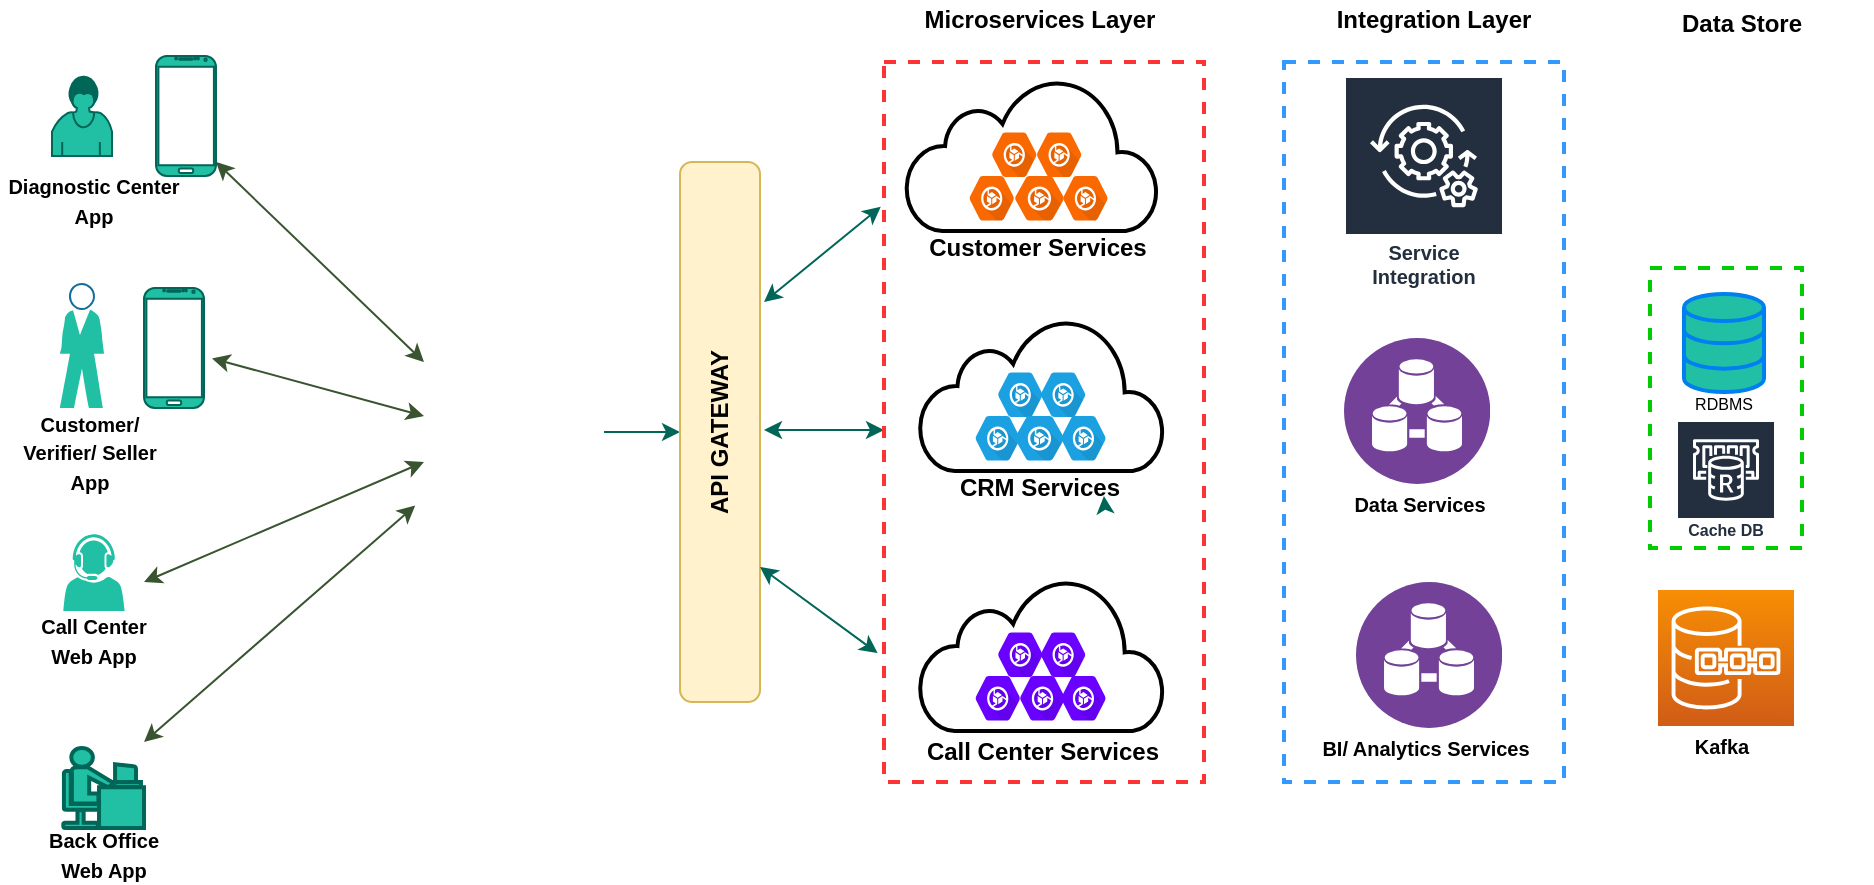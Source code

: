 <mxfile version="13.5.3" type="github">
  <diagram id="R_P41mEICFCsG3THIY6Q" name="Page-1">
    <mxGraphModel dx="994" dy="548" grid="1" gridSize="10" guides="1" tooltips="1" connect="1" arrows="1" fold="1" page="1" pageScale="1" pageWidth="850" pageHeight="1100" math="0" shadow="0">
      <root>
        <mxCell id="0" />
        <mxCell id="1" parent="0" />
        <mxCell id="RpMwm-W39NZdclkWYhaL-2" value="" style="verticalLabelPosition=bottom;verticalAlign=top;html=1;shadow=0;dashed=0;strokeWidth=1;shape=mxgraph.android.phone2;strokeColor=#006658;fillColor=#21C0A5;fontColor=#5C5C5C;" parent="1" vertex="1">
          <mxGeometry x="80" y="203" width="30" height="60" as="geometry" />
        </mxCell>
        <mxCell id="RpMwm-W39NZdclkWYhaL-4" value="" style="shape=mxgraph.bpmn.user_task;html=1;outlineConnect=0;fillColor=#21C0A5;strokeColor=#006658;fontColor=#5C5C5C;" parent="1" vertex="1">
          <mxGeometry x="34" y="97" width="30" height="40" as="geometry" />
        </mxCell>
        <mxCell id="RpMwm-W39NZdclkWYhaL-5" value="" style="shape=mxgraph.cisco.people.androgenous_person;html=1;dashed=0;fillColor=#21C0A5;strokeColor=#006658;strokeWidth=2;verticalLabelPosition=bottom;verticalAlign=top;fontColor=#5C5C5C;" parent="1" vertex="1">
          <mxGeometry x="39.66" y="433" width="40.34" height="40" as="geometry" />
        </mxCell>
        <mxCell id="RpMwm-W39NZdclkWYhaL-6" value="" style="shape=mxgraph.cisco.people.standing_man;html=1;dashed=0;fillColor=#21C0A5;strokeColor=#006658;strokeWidth=2;verticalLabelPosition=bottom;verticalAlign=top;fontColor=#5C5C5C;" parent="1" vertex="1">
          <mxGeometry x="38" y="201" width="22" height="62" as="geometry" />
        </mxCell>
        <mxCell id="RpMwm-W39NZdclkWYhaL-15" style="edgeStyle=orthogonalEdgeStyle;curved=0;rounded=0;sketch=0;orthogonalLoop=1;jettySize=auto;html=1;entryX=1;entryY=0.5;entryDx=0;entryDy=0;strokeColor=#006658;fillColor=#21C0A5;fontColor=#5C5C5C;" parent="1" target="RpMwm-W39NZdclkWYhaL-14" edge="1">
          <mxGeometry relative="1" as="geometry">
            <mxPoint x="310" y="275" as="sourcePoint" />
          </mxGeometry>
        </mxCell>
        <mxCell id="RpMwm-W39NZdclkWYhaL-12" value="" style="shape=image;html=1;verticalAlign=top;verticalLabelPosition=bottom;labelBackgroundColor=#ffffff;imageAspect=0;aspect=fixed;image=https://cdn2.iconfinder.com/data/icons/whcompare-isometric-web-hosting-servers/50/cloud-server-128.png;rounded=0;sketch=0;strokeColor=#0000FF;fillColor=#21C0A5;fontColor=#5C5C5C;" parent="1" vertex="1">
          <mxGeometry x="220" y="220" width="100" height="100" as="geometry" />
        </mxCell>
        <mxCell id="RpMwm-W39NZdclkWYhaL-14" value="&lt;b&gt;API GATEWAY&lt;/b&gt;" style="rounded=1;whiteSpace=wrap;html=1;sketch=0;strokeColor=#d6b656;fillColor=#fff2cc;direction=west;horizontal=0;" parent="1" vertex="1">
          <mxGeometry x="348" y="140" width="40" height="270" as="geometry" />
        </mxCell>
        <mxCell id="RpMwm-W39NZdclkWYhaL-28" value="" style="group" parent="1" vertex="1" connectable="0">
          <mxGeometry x="490" y="240" width="110" height="60" as="geometry" />
        </mxCell>
        <mxCell id="RpMwm-W39NZdclkWYhaL-30" value="" style="html=1;verticalLabelPosition=bottom;align=center;labelBackgroundColor=#ffffff;verticalAlign=top;strokeWidth=2;shadow=0;dashed=0;shape=mxgraph.ios7.icons.cloud;rounded=0;sketch=0;" parent="RpMwm-W39NZdclkWYhaL-28" vertex="1">
          <mxGeometry x="-22.224" y="-21.818" width="122.235" height="76.364" as="geometry" />
        </mxCell>
        <mxCell id="RpMwm-W39NZdclkWYhaL-22" value="" style="html=1;fillColor=#1ba1e2;strokeColor=#006EAF;verticalAlign=top;labelPosition=center;verticalLabelPosition=bottom;align=center;spacingTop=-6;fontSize=11;fontStyle=1;shape=mxgraph.gcp2.hexIcon;prIcon=container_optimized_os;rounded=0;sketch=0;fontColor=#ffffff;" parent="RpMwm-W39NZdclkWYhaL-28" vertex="1">
          <mxGeometry x="11.276" width="33.827" height="32.727" as="geometry" />
        </mxCell>
        <mxCell id="RpMwm-W39NZdclkWYhaL-23" value="" style="html=1;fillColor=#1ba1e2;strokeColor=#006EAF;verticalAlign=top;labelPosition=center;verticalLabelPosition=bottom;align=center;spacingTop=-6;fontSize=11;fontStyle=1;shape=mxgraph.gcp2.hexIcon;prIcon=container_optimized_os;rounded=0;sketch=0;fontColor=#ffffff;" parent="RpMwm-W39NZdclkWYhaL-28" vertex="1">
          <mxGeometry y="21.818" width="33.827" height="32.727" as="geometry" />
        </mxCell>
        <mxCell id="RpMwm-W39NZdclkWYhaL-24" value="" style="html=1;fillColor=#1ba1e2;strokeColor=#006EAF;verticalAlign=top;labelPosition=center;verticalLabelPosition=bottom;align=center;spacingTop=-6;fontSize=11;fontStyle=1;shape=mxgraph.gcp2.hexIcon;prIcon=container_optimized_os;rounded=0;sketch=0;fontColor=#ffffff;" parent="RpMwm-W39NZdclkWYhaL-28" vertex="1">
          <mxGeometry x="19.169" y="21.818" width="37.21" height="32.727" as="geometry" />
        </mxCell>
        <mxCell id="RpMwm-W39NZdclkWYhaL-25" value="" style="html=1;fillColor=#1ba1e2;strokeColor=#006EAF;verticalAlign=top;labelPosition=center;verticalLabelPosition=bottom;align=center;spacingTop=-6;fontSize=11;fontStyle=1;shape=mxgraph.gcp2.hexIcon;prIcon=container_optimized_os;rounded=0;sketch=0;fontColor=#ffffff;" parent="RpMwm-W39NZdclkWYhaL-28" vertex="1">
          <mxGeometry x="42.847" y="21.818" width="33.827" height="32.727" as="geometry" />
        </mxCell>
        <mxCell id="RpMwm-W39NZdclkWYhaL-26" value="" style="html=1;fillColor=#1ba1e2;strokeColor=#006EAF;verticalAlign=top;labelPosition=center;verticalLabelPosition=bottom;align=center;spacingTop=-6;fontSize=11;fontStyle=1;shape=mxgraph.gcp2.hexIcon;prIcon=container_optimized_os;rounded=0;sketch=0;fontColor=#ffffff;" parent="RpMwm-W39NZdclkWYhaL-28" vertex="1">
          <mxGeometry x="32.699" width="33.827" height="32.727" as="geometry" />
        </mxCell>
        <mxCell id="RpMwm-W39NZdclkWYhaL-46" value="" style="group" parent="1" vertex="1" connectable="0">
          <mxGeometry x="490" y="370" width="127.8" height="74.55" as="geometry" />
        </mxCell>
        <mxCell id="RpMwm-W39NZdclkWYhaL-47" value="" style="html=1;verticalLabelPosition=bottom;align=center;labelBackgroundColor=#ffffff;verticalAlign=top;strokeWidth=2;shadow=0;dashed=0;shape=mxgraph.ios7.icons.cloud;rounded=0;sketch=0;" parent="RpMwm-W39NZdclkWYhaL-46" vertex="1">
          <mxGeometry x="-22.224" y="-21.818" width="122.235" height="76.364" as="geometry" />
        </mxCell>
        <mxCell id="RpMwm-W39NZdclkWYhaL-48" value="" style="html=1;fillColor=#6a00ff;strokeColor=#3700CC;verticalAlign=top;labelPosition=center;verticalLabelPosition=bottom;align=center;spacingTop=-6;fontSize=11;fontStyle=1;shape=mxgraph.gcp2.hexIcon;prIcon=container_optimized_os;rounded=0;sketch=0;fontColor=#ffffff;" parent="RpMwm-W39NZdclkWYhaL-46" vertex="1">
          <mxGeometry x="11.276" width="33.827" height="32.727" as="geometry" />
        </mxCell>
        <mxCell id="RpMwm-W39NZdclkWYhaL-49" value="" style="html=1;fillColor=#6a00ff;strokeColor=#3700CC;verticalAlign=top;labelPosition=center;verticalLabelPosition=bottom;align=center;spacingTop=-6;fontSize=11;fontStyle=1;shape=mxgraph.gcp2.hexIcon;prIcon=container_optimized_os;rounded=0;sketch=0;fontColor=#ffffff;" parent="RpMwm-W39NZdclkWYhaL-46" vertex="1">
          <mxGeometry y="21.818" width="33.827" height="32.727" as="geometry" />
        </mxCell>
        <mxCell id="RpMwm-W39NZdclkWYhaL-50" value="" style="html=1;fillColor=#6a00ff;strokeColor=#3700CC;verticalAlign=top;labelPosition=center;verticalLabelPosition=bottom;align=center;spacingTop=-6;fontSize=11;fontStyle=1;shape=mxgraph.gcp2.hexIcon;prIcon=container_optimized_os;rounded=0;sketch=0;fontColor=#ffffff;" parent="RpMwm-W39NZdclkWYhaL-46" vertex="1">
          <mxGeometry x="22.224" y="21.818" width="34.159" height="32.727" as="geometry" />
        </mxCell>
        <mxCell id="RpMwm-W39NZdclkWYhaL-51" value="" style="html=1;fillColor=#6a00ff;strokeColor=#3700CC;verticalAlign=top;labelPosition=center;verticalLabelPosition=bottom;align=center;spacingTop=-6;fontSize=11;fontStyle=1;shape=mxgraph.gcp2.hexIcon;prIcon=container_optimized_os;rounded=0;sketch=0;fontColor=#ffffff;" parent="RpMwm-W39NZdclkWYhaL-46" vertex="1">
          <mxGeometry x="42.847" y="21.818" width="33.827" height="32.727" as="geometry" />
        </mxCell>
        <mxCell id="RpMwm-W39NZdclkWYhaL-52" value="" style="html=1;fillColor=#6a00ff;strokeColor=#3700CC;verticalAlign=top;labelPosition=center;verticalLabelPosition=bottom;align=center;spacingTop=-6;fontSize=11;fontStyle=1;shape=mxgraph.gcp2.hexIcon;prIcon=container_optimized_os;rounded=0;sketch=0;fontColor=#ffffff;" parent="RpMwm-W39NZdclkWYhaL-46" vertex="1">
          <mxGeometry x="32.699" width="33.827" height="32.727" as="geometry" />
        </mxCell>
        <mxCell id="RpMwm-W39NZdclkWYhaL-68" value="&lt;b&gt;Call Center Services&lt;/b&gt;" style="text;html=1;align=center;verticalAlign=middle;whiteSpace=wrap;rounded=0;sketch=0;" parent="RpMwm-W39NZdclkWYhaL-46" vertex="1">
          <mxGeometry x="-49.2" y="54.55" width="177" height="20" as="geometry" />
        </mxCell>
        <mxCell id="RpMwm-W39NZdclkWYhaL-53" value="" style="group" parent="1" vertex="1" connectable="0">
          <mxGeometry x="500" y="120" width="110" height="80" as="geometry" />
        </mxCell>
        <mxCell id="RpMwm-W39NZdclkWYhaL-54" value="" style="html=1;verticalLabelPosition=bottom;align=center;labelBackgroundColor=#ffffff;verticalAlign=top;strokeWidth=2;shadow=0;dashed=0;shape=mxgraph.ios7.icons.cloud;rounded=0;sketch=0;" parent="RpMwm-W39NZdclkWYhaL-53" vertex="1">
          <mxGeometry x="-39" y="-21.82" width="126.01" height="76.36" as="geometry" />
        </mxCell>
        <mxCell id="RpMwm-W39NZdclkWYhaL-55" value="" style="html=1;fillColor=#fa6800;strokeColor=#C73500;verticalAlign=top;labelPosition=center;verticalLabelPosition=bottom;align=center;spacingTop=-6;fontSize=11;fontStyle=1;shape=mxgraph.gcp2.hexIcon;prIcon=container_optimized_os;rounded=0;sketch=0;fontColor=#ffffff;" parent="RpMwm-W39NZdclkWYhaL-53" vertex="1">
          <mxGeometry x="-1.724" width="33.827" height="32.727" as="geometry" />
        </mxCell>
        <mxCell id="RpMwm-W39NZdclkWYhaL-56" value="" style="html=1;fillColor=#fa6800;strokeColor=#C73500;verticalAlign=top;labelPosition=center;verticalLabelPosition=bottom;align=center;spacingTop=-6;fontSize=11;fontStyle=1;shape=mxgraph.gcp2.hexIcon;prIcon=container_optimized_os;rounded=0;sketch=0;fontColor=#ffffff;" parent="RpMwm-W39NZdclkWYhaL-53" vertex="1">
          <mxGeometry x="-13" y="21.818" width="33.827" height="32.727" as="geometry" />
        </mxCell>
        <mxCell id="RpMwm-W39NZdclkWYhaL-57" value="" style="html=1;fillColor=#fa6800;strokeColor=#C73500;verticalAlign=top;labelPosition=center;verticalLabelPosition=bottom;align=center;spacingTop=-6;fontSize=11;fontStyle=1;shape=mxgraph.gcp2.hexIcon;prIcon=container_optimized_os;rounded=0;sketch=0;fontColor=#ffffff;" parent="RpMwm-W39NZdclkWYhaL-53" vertex="1">
          <mxGeometry x="9.169" y="21.818" width="37.21" height="32.727" as="geometry" />
        </mxCell>
        <mxCell id="RpMwm-W39NZdclkWYhaL-58" value="" style="html=1;fillColor=#fa6800;strokeColor=#C73500;verticalAlign=top;labelPosition=center;verticalLabelPosition=bottom;align=center;spacingTop=-6;fontSize=11;fontStyle=1;shape=mxgraph.gcp2.hexIcon;prIcon=container_optimized_os;rounded=0;sketch=0;fontColor=#ffffff;" parent="RpMwm-W39NZdclkWYhaL-53" vertex="1">
          <mxGeometry x="33.847" y="21.818" width="33.827" height="32.727" as="geometry" />
        </mxCell>
        <mxCell id="RpMwm-W39NZdclkWYhaL-59" value="" style="html=1;fillColor=#fa6800;strokeColor=#C73500;verticalAlign=top;labelPosition=center;verticalLabelPosition=bottom;align=center;spacingTop=-6;fontSize=11;fontStyle=1;shape=mxgraph.gcp2.hexIcon;prIcon=container_optimized_os;rounded=0;sketch=0;fontColor=#ffffff;" parent="RpMwm-W39NZdclkWYhaL-53" vertex="1">
          <mxGeometry x="20.699" width="33.827" height="32.727" as="geometry" />
        </mxCell>
        <mxCell id="RpMwm-W39NZdclkWYhaL-64" value="&lt;b&gt;Customer Services&lt;/b&gt;" style="text;html=1;align=center;verticalAlign=middle;whiteSpace=wrap;rounded=0;sketch=0;" parent="RpMwm-W39NZdclkWYhaL-53" vertex="1">
          <mxGeometry x="-38.22" y="53" width="130" height="20" as="geometry" />
        </mxCell>
        <mxCell id="RpMwm-W39NZdclkWYhaL-60" value="" style="endArrow=classic;startArrow=classic;html=1;strokeColor=#006658;fillColor=#21C0A5;fontColor=#5C5C5C;entryX=-0.01;entryY=0.201;entryDx=0;entryDy=0;entryPerimeter=0;" parent="1" edge="1" target="upEFrfNN-lWiFYi0aEHt-1">
          <mxGeometry width="50" height="50" relative="1" as="geometry">
            <mxPoint x="390" y="210" as="sourcePoint" />
            <mxPoint x="440" y="170" as="targetPoint" />
          </mxGeometry>
        </mxCell>
        <mxCell id="RpMwm-W39NZdclkWYhaL-61" value="" style="endArrow=classic;startArrow=classic;html=1;strokeColor=#006658;fillColor=#21C0A5;fontColor=#5C5C5C;" parent="1" edge="1">
          <mxGeometry width="50" height="50" relative="1" as="geometry">
            <mxPoint x="390" y="274" as="sourcePoint" />
            <mxPoint x="450" y="274" as="targetPoint" />
          </mxGeometry>
        </mxCell>
        <mxCell id="RpMwm-W39NZdclkWYhaL-62" value="" style="endArrow=classic;startArrow=classic;html=1;strokeColor=#006658;fillColor=#21C0A5;fontColor=#5C5C5C;entryX=-0.02;entryY=0.821;entryDx=0;entryDy=0;entryPerimeter=0;exitX=0;exitY=0.25;exitDx=0;exitDy=0;" parent="1" target="upEFrfNN-lWiFYi0aEHt-1" edge="1" source="RpMwm-W39NZdclkWYhaL-14">
          <mxGeometry width="50" height="50" relative="1" as="geometry">
            <mxPoint x="400" y="350" as="sourcePoint" />
            <mxPoint x="460" y="310" as="targetPoint" />
          </mxGeometry>
        </mxCell>
        <mxCell id="RpMwm-W39NZdclkWYhaL-63" value="&lt;b&gt;Microservices Layer&lt;/b&gt;" style="text;html=1;align=center;verticalAlign=middle;whiteSpace=wrap;rounded=0;sketch=0;" parent="1" vertex="1">
          <mxGeometry x="463" y="59" width="130" height="20" as="geometry" />
        </mxCell>
        <mxCell id="RpMwm-W39NZdclkWYhaL-65" value="&lt;b&gt;CRM Services&lt;/b&gt;" style="text;html=1;align=center;verticalAlign=middle;whiteSpace=wrap;rounded=0;sketch=0;" parent="1" vertex="1">
          <mxGeometry x="463" y="293" width="130" height="20" as="geometry" />
        </mxCell>
        <mxCell id="RpMwm-W39NZdclkWYhaL-69" style="edgeStyle=orthogonalEdgeStyle;curved=0;rounded=0;sketch=0;orthogonalLoop=1;jettySize=auto;html=1;exitX=0.75;exitY=1;exitDx=0;exitDy=0;entryX=0.746;entryY=0.7;entryDx=0;entryDy=0;entryPerimeter=0;strokeColor=#006658;fillColor=#21C0A5;fontColor=#5C5C5C;" parent="1" source="RpMwm-W39NZdclkWYhaL-65" target="RpMwm-W39NZdclkWYhaL-65" edge="1">
          <mxGeometry relative="1" as="geometry" />
        </mxCell>
        <mxCell id="RpMwm-W39NZdclkWYhaL-70" value="" style="verticalLabelPosition=bottom;verticalAlign=top;html=1;shadow=0;dashed=0;strokeWidth=1;shape=mxgraph.android.phone2;strokeColor=#006658;fillColor=#21C0A5;fontColor=#5C5C5C;" parent="1" vertex="1">
          <mxGeometry x="86" y="87" width="30" height="60" as="geometry" />
        </mxCell>
        <mxCell id="RpMwm-W39NZdclkWYhaL-71" value="&lt;b style=&quot;font-size: x-small&quot;&gt;Diagnostic Center App&lt;/b&gt;" style="text;html=1;align=center;verticalAlign=middle;whiteSpace=wrap;rounded=0;sketch=0;" parent="1" vertex="1">
          <mxGeometry x="10" y="147" width="90" height="24" as="geometry" />
        </mxCell>
        <mxCell id="RpMwm-W39NZdclkWYhaL-72" value="&lt;font size=&quot;1&quot;&gt;&lt;b&gt;Customer/ Verifier/ Seller App&lt;/b&gt;&lt;/font&gt;" style="text;html=1;align=center;verticalAlign=middle;whiteSpace=wrap;rounded=0;sketch=0;" parent="1" vertex="1">
          <mxGeometry x="8" y="274" width="90" height="21" as="geometry" />
        </mxCell>
        <object label="" id="RpMwm-W39NZdclkWYhaL-7">
          <mxCell style="pointerEvents=1;shadow=0;dashed=0;html=1;strokeColor=none;fillColor=#21C0A5;labelPosition=center;verticalLabelPosition=bottom;verticalAlign=top;outlineConnect=0;align=center;shape=mxgraph.office.users.call_center_agent;fontColor=#5C5C5C;" parent="1" vertex="1">
            <mxGeometry x="39.663" y="326" width="30.667" height="38.5" as="geometry" />
          </mxCell>
        </object>
        <mxCell id="RpMwm-W39NZdclkWYhaL-73" value="&lt;font size=&quot;1&quot;&gt;&lt;b&gt;Call Center Web App&lt;/b&gt;&lt;/font&gt;" style="text;html=1;align=center;verticalAlign=middle;whiteSpace=wrap;rounded=0;sketch=0;" parent="1" vertex="1">
          <mxGeometry x="20" y="369" width="70" height="20" as="geometry" />
        </mxCell>
        <mxCell id="RpMwm-W39NZdclkWYhaL-74" value="&lt;font size=&quot;1&quot;&gt;&lt;b&gt;Back Office Web App&lt;/b&gt;&lt;/font&gt;" style="text;html=1;align=center;verticalAlign=middle;whiteSpace=wrap;rounded=0;sketch=0;" parent="1" vertex="1">
          <mxGeometry x="24.83" y="476" width="70" height="20" as="geometry" />
        </mxCell>
        <mxCell id="RpMwm-W39NZdclkWYhaL-75" value="" style="endArrow=classic;startArrow=classic;html=1;strokeColor=#3A5431;fillColor=#6d8764;fontColor=#5C5C5C;" parent="1" edge="1">
          <mxGeometry width="50" height="50" relative="1" as="geometry">
            <mxPoint x="116" y="140" as="sourcePoint" />
            <mxPoint x="220" y="240" as="targetPoint" />
          </mxGeometry>
        </mxCell>
        <mxCell id="RpMwm-W39NZdclkWYhaL-76" value="" style="endArrow=classic;startArrow=classic;html=1;strokeColor=#3A5431;fillColor=#6d8764;fontColor=#5C5C5C;exitX=1.134;exitY=0.587;exitDx=0;exitDy=0;exitPerimeter=0;" parent="1" source="RpMwm-W39NZdclkWYhaL-2" edge="1">
          <mxGeometry width="50" height="50" relative="1" as="geometry">
            <mxPoint x="116" y="267.21" as="sourcePoint" />
            <mxPoint x="220" y="267" as="targetPoint" />
          </mxGeometry>
        </mxCell>
        <mxCell id="RpMwm-W39NZdclkWYhaL-77" value="" style="endArrow=classic;startArrow=classic;html=1;strokeColor=#3A5431;fillColor=#6d8764;fontColor=#5C5C5C;" parent="1" edge="1">
          <mxGeometry width="50" height="50" relative="1" as="geometry">
            <mxPoint x="80" y="350" as="sourcePoint" />
            <mxPoint x="220" y="290" as="targetPoint" />
          </mxGeometry>
        </mxCell>
        <mxCell id="RpMwm-W39NZdclkWYhaL-78" value="" style="endArrow=classic;startArrow=classic;html=1;strokeColor=#3A5431;fillColor=#6d8764;fontColor=#5C5C5C;entryX=-0.044;entryY=0.918;entryDx=0;entryDy=0;entryPerimeter=0;" parent="1" target="RpMwm-W39NZdclkWYhaL-12" edge="1">
          <mxGeometry width="50" height="50" relative="1" as="geometry">
            <mxPoint x="80" y="430" as="sourcePoint" />
            <mxPoint x="200" y="572.392" as="targetPoint" />
          </mxGeometry>
        </mxCell>
        <mxCell id="RpMwm-W39NZdclkWYhaL-80" value="&lt;b&gt;Integration Layer&lt;/b&gt;" style="text;html=1;align=center;verticalAlign=middle;whiteSpace=wrap;rounded=0;sketch=0;" parent="1" vertex="1">
          <mxGeometry x="660" y="59" width="130" height="20" as="geometry" />
        </mxCell>
        <mxCell id="RpMwm-W39NZdclkWYhaL-81" value="" style="aspect=fixed;perimeter=ellipsePerimeter;html=1;align=center;shadow=0;dashed=0;fontColor=#4277BB;labelBackgroundColor=#ffffff;fontSize=12;spacingTop=3;image;image=img/lib/ibm/analytics/data_integration.svg;rounded=0;sketch=0;strokeColor=#0000FF;fillColor=#21C0A5;" parent="1" vertex="1">
          <mxGeometry x="680" y="228" width="73" height="73" as="geometry" />
        </mxCell>
        <mxCell id="RpMwm-W39NZdclkWYhaL-82" value="" style="aspect=fixed;perimeter=ellipsePerimeter;html=1;align=center;shadow=0;dashed=0;fontColor=#4277BB;labelBackgroundColor=#ffffff;fontSize=12;spacingTop=3;image;image=img/lib/ibm/analytics/data_integration.svg;rounded=0;sketch=0;strokeColor=#0000FF;fillColor=#21C0A5;" parent="1" vertex="1">
          <mxGeometry x="686" y="350" width="73" height="73" as="geometry" />
        </mxCell>
        <mxCell id="RpMwm-W39NZdclkWYhaL-85" value="Service Integration&lt;br&gt;" style="outlineConnect=0;fontColor=#232F3E;gradientColor=none;strokeColor=#ffffff;fillColor=#232F3E;dashed=0;verticalLabelPosition=middle;verticalAlign=bottom;align=center;html=1;whiteSpace=wrap;fontSize=10;fontStyle=1;spacing=3;shape=mxgraph.aws4.productIcon;prIcon=mxgraph.aws4.managed_services;rounded=0;sketch=0;" parent="1" vertex="1">
          <mxGeometry x="680" y="97" width="80" height="110" as="geometry" />
        </mxCell>
        <mxCell id="RpMwm-W39NZdclkWYhaL-86" value="&lt;b&gt;&lt;font style=&quot;font-size: 10px&quot;&gt;Data Services&lt;/font&gt;&lt;/b&gt;" style="text;html=1;align=center;verticalAlign=middle;whiteSpace=wrap;rounded=0;sketch=0;" parent="1" vertex="1">
          <mxGeometry x="653" y="301" width="130" height="20" as="geometry" />
        </mxCell>
        <mxCell id="upEFrfNN-lWiFYi0aEHt-1" value="" style="html=1;fontColor=#FF3333;fontStyle=1;align=left;verticalAlign=top;spacing=0;labelBorderColor=none;fillColor=none;dashed=1;strokeWidth=2;strokeColor=#FF3333;spacingLeft=4;spacingTop=-3;rounded=0;sketch=0;" vertex="1" parent="1">
          <mxGeometry x="450" y="90" width="160" height="360" as="geometry" />
        </mxCell>
        <mxCell id="upEFrfNN-lWiFYi0aEHt-2" value="" style="html=1;fontColor=#FF3333;fontStyle=1;align=left;verticalAlign=top;spacing=0;labelBorderColor=none;fillColor=none;dashed=1;strokeWidth=2;spacingLeft=4;spacingTop=-3;rounded=0;sketch=0;strokeColor=#3399FF;" vertex="1" parent="1">
          <mxGeometry x="650" y="90" width="140" height="360" as="geometry" />
        </mxCell>
        <mxCell id="upEFrfNN-lWiFYi0aEHt-3" value="&lt;b&gt;&lt;font style=&quot;font-size: 10px&quot;&gt;BI/ Analytics Services&lt;/font&gt;&lt;/b&gt;" style="text;html=1;align=center;verticalAlign=middle;whiteSpace=wrap;rounded=0;sketch=0;" vertex="1" parent="1">
          <mxGeometry x="656" y="423" width="130" height="20" as="geometry" />
        </mxCell>
        <mxCell id="upEFrfNN-lWiFYi0aEHt-6" value="" style="outlineConnect=0;fontColor=#232F3E;gradientColor=#F78E04;gradientDirection=north;fillColor=#D05C17;strokeColor=#ffffff;dashed=0;verticalLabelPosition=bottom;verticalAlign=top;align=center;html=1;fontSize=12;fontStyle=0;aspect=fixed;shape=mxgraph.aws4.resourceIcon;resIcon=mxgraph.aws4.quantum_ledger_database;rounded=0;sketch=0;" vertex="1" parent="1">
          <mxGeometry x="837" y="354" width="68" height="68" as="geometry" />
        </mxCell>
        <mxCell id="upEFrfNN-lWiFYi0aEHt-7" value="&lt;b&gt;&lt;font style=&quot;font-size: 10px&quot;&gt;Kafka&lt;/font&gt;&lt;/b&gt;" style="text;html=1;align=center;verticalAlign=middle;whiteSpace=wrap;rounded=0;sketch=0;" vertex="1" parent="1">
          <mxGeometry x="842" y="421.55" width="54" height="20" as="geometry" />
        </mxCell>
        <mxCell id="upEFrfNN-lWiFYi0aEHt-10" value="" style="group" vertex="1" connectable="0" parent="1">
          <mxGeometry x="846" y="206" width="50" height="127" as="geometry" />
        </mxCell>
        <mxCell id="upEFrfNN-lWiFYi0aEHt-8" value="&lt;font style=&quot;font-size: 8px&quot;&gt;Cache DB&lt;/font&gt;" style="outlineConnect=0;fontColor=#232F3E;gradientColor=none;strokeColor=#ffffff;fillColor=#232F3E;dashed=0;verticalLabelPosition=middle;verticalAlign=bottom;align=center;html=1;whiteSpace=wrap;fontSize=10;fontStyle=1;spacing=3;shape=mxgraph.aws4.productIcon;prIcon=mxgraph.aws4.elasticache_for_redis;rounded=0;sketch=0;" vertex="1" parent="upEFrfNN-lWiFYi0aEHt-10">
          <mxGeometry y="63" width="50" height="64" as="geometry" />
        </mxCell>
        <mxCell id="upEFrfNN-lWiFYi0aEHt-9" value="" style="group" vertex="1" connectable="0" parent="upEFrfNN-lWiFYi0aEHt-10">
          <mxGeometry x="2" width="44" height="58" as="geometry" />
        </mxCell>
        <mxCell id="upEFrfNN-lWiFYi0aEHt-4" value="" style="html=1;verticalLabelPosition=bottom;align=center;labelBackgroundColor=#ffffff;verticalAlign=top;strokeWidth=2;strokeColor=#0080F0;shadow=0;dashed=0;shape=mxgraph.ios7.icons.data;rounded=0;sketch=0;fillColor=#21C0A5;fontColor=#5C5C5C;" vertex="1" parent="upEFrfNN-lWiFYi0aEHt-9">
          <mxGeometry x="2" width="40" height="49" as="geometry" />
        </mxCell>
        <mxCell id="upEFrfNN-lWiFYi0aEHt-5" value="&lt;font style=&quot;font-size: 8px&quot;&gt;RDBMS&lt;/font&gt;" style="text;html=1;align=center;verticalAlign=middle;whiteSpace=wrap;rounded=0;sketch=0;" vertex="1" parent="upEFrfNN-lWiFYi0aEHt-9">
          <mxGeometry y="49" width="44" height="9" as="geometry" />
        </mxCell>
        <mxCell id="upEFrfNN-lWiFYi0aEHt-11" value="" style="html=1;fontColor=#FF3333;fontStyle=1;align=left;verticalAlign=top;spacing=0;labelBorderColor=none;fillColor=none;dashed=1;strokeWidth=2;spacingLeft=4;spacingTop=-3;rounded=0;sketch=0;strokeColor=#00CC00;" vertex="1" parent="1">
          <mxGeometry x="833" y="193" width="76" height="140" as="geometry" />
        </mxCell>
        <mxCell id="upEFrfNN-lWiFYi0aEHt-12" value="&lt;b&gt;Data Store&lt;/b&gt;" style="text;html=1;align=center;verticalAlign=middle;whiteSpace=wrap;rounded=0;sketch=0;" vertex="1" parent="1">
          <mxGeometry x="814" y="61" width="130" height="20" as="geometry" />
        </mxCell>
      </root>
    </mxGraphModel>
  </diagram>
</mxfile>
